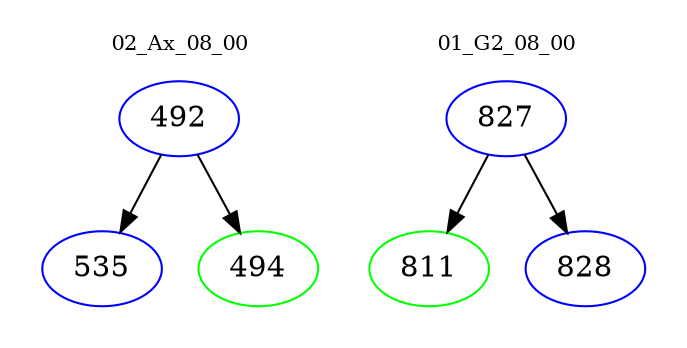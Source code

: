 digraph{
subgraph cluster_0 {
color = white
label = "02_Ax_08_00";
fontsize=10;
T0_492 [label="492", color="blue"]
T0_492 -> T0_535 [color="black"]
T0_535 [label="535", color="blue"]
T0_492 -> T0_494 [color="black"]
T0_494 [label="494", color="green"]
}
subgraph cluster_1 {
color = white
label = "01_G2_08_00";
fontsize=10;
T1_827 [label="827", color="blue"]
T1_827 -> T1_811 [color="black"]
T1_811 [label="811", color="green"]
T1_827 -> T1_828 [color="black"]
T1_828 [label="828", color="blue"]
}
}
